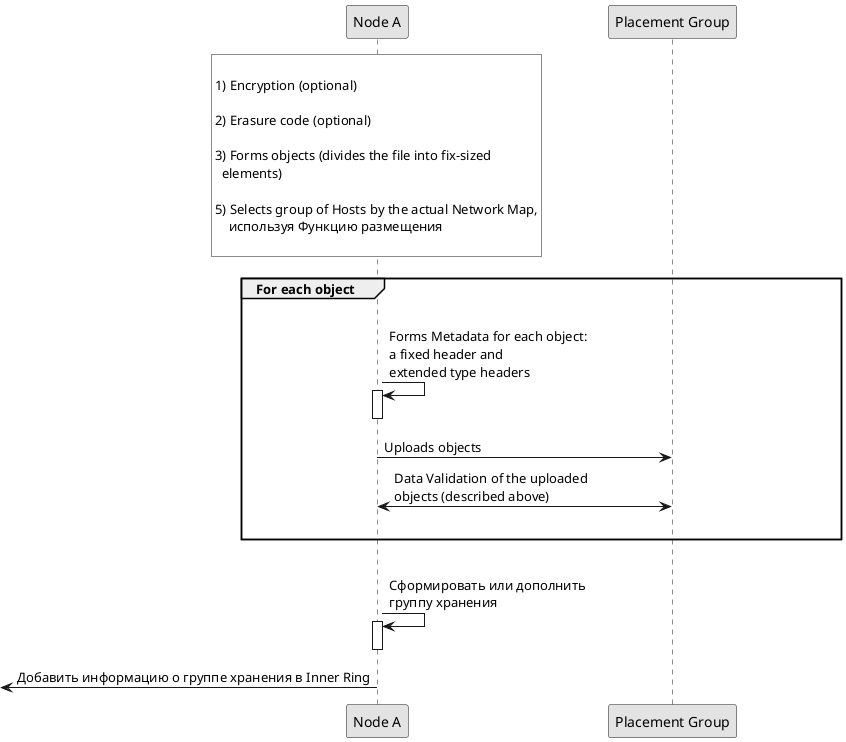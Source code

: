 @startuml

skinparam monochrome true
skinparam shadowing false
skinparam ParticipantPadding 95
'title Message Style - Sequence Diagram

rnote over "Node A" #FFFFFF

1) Encryption (optional)

2) Erasure code (optional)

3) Forms objects (divides the file into fix-sized 
  elements)

5) Selects group of Hosts by the actual Network Map,
    используя Функцию размещения

endrnote

||10||

group For each object

||25||

 "Node A" ->  "Node A" : Forms Metadata for each object: \na fixed header and \nextended type headers
activate "Node A"
deactivate "Node A"

"Node A" -> "Placement Group" : Uploads objects


"Node A" <-> "Placement Group" : Data Validation of the uploaded \nobjects (described above)                                 

||25||

end 

||25||


"Node A" ->  "Node A" : Сформировать или дополнить \nгруппу хранения
activate "Node A"
deactivate "Node A"

<- "Node A" : Добавить информацию о группе хранения в Inner Ring


@enduml

 